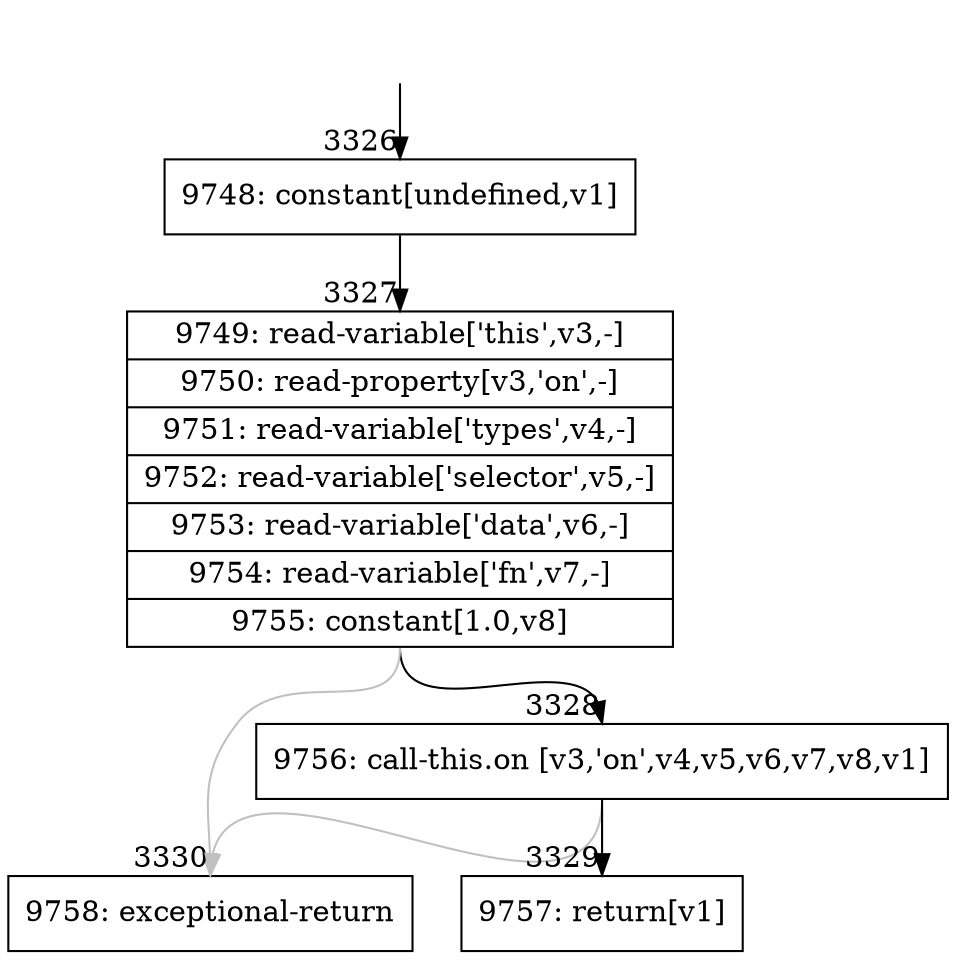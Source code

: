 digraph {
rankdir="TD"
BB_entry212[shape=none,label=""];
BB_entry212 -> BB3326 [tailport=s, headport=n, headlabel="    3326"]
BB3326 [shape=record label="{9748: constant[undefined,v1]}" ] 
BB3326 -> BB3327 [tailport=s, headport=n, headlabel="      3327"]
BB3327 [shape=record label="{9749: read-variable['this',v3,-]|9750: read-property[v3,'on',-]|9751: read-variable['types',v4,-]|9752: read-variable['selector',v5,-]|9753: read-variable['data',v6,-]|9754: read-variable['fn',v7,-]|9755: constant[1.0,v8]}" ] 
BB3327 -> BB3328 [tailport=s, headport=n, headlabel="      3328"]
BB3327 -> BB3330 [tailport=s, headport=n, color=gray, headlabel="      3330"]
BB3328 [shape=record label="{9756: call-this.on [v3,'on',v4,v5,v6,v7,v8,v1]}" ] 
BB3328 -> BB3329 [tailport=s, headport=n, headlabel="      3329"]
BB3328 -> BB3330 [tailport=s, headport=n, color=gray]
BB3329 [shape=record label="{9757: return[v1]}" ] 
BB3330 [shape=record label="{9758: exceptional-return}" ] 
//#$~ 3626
}
